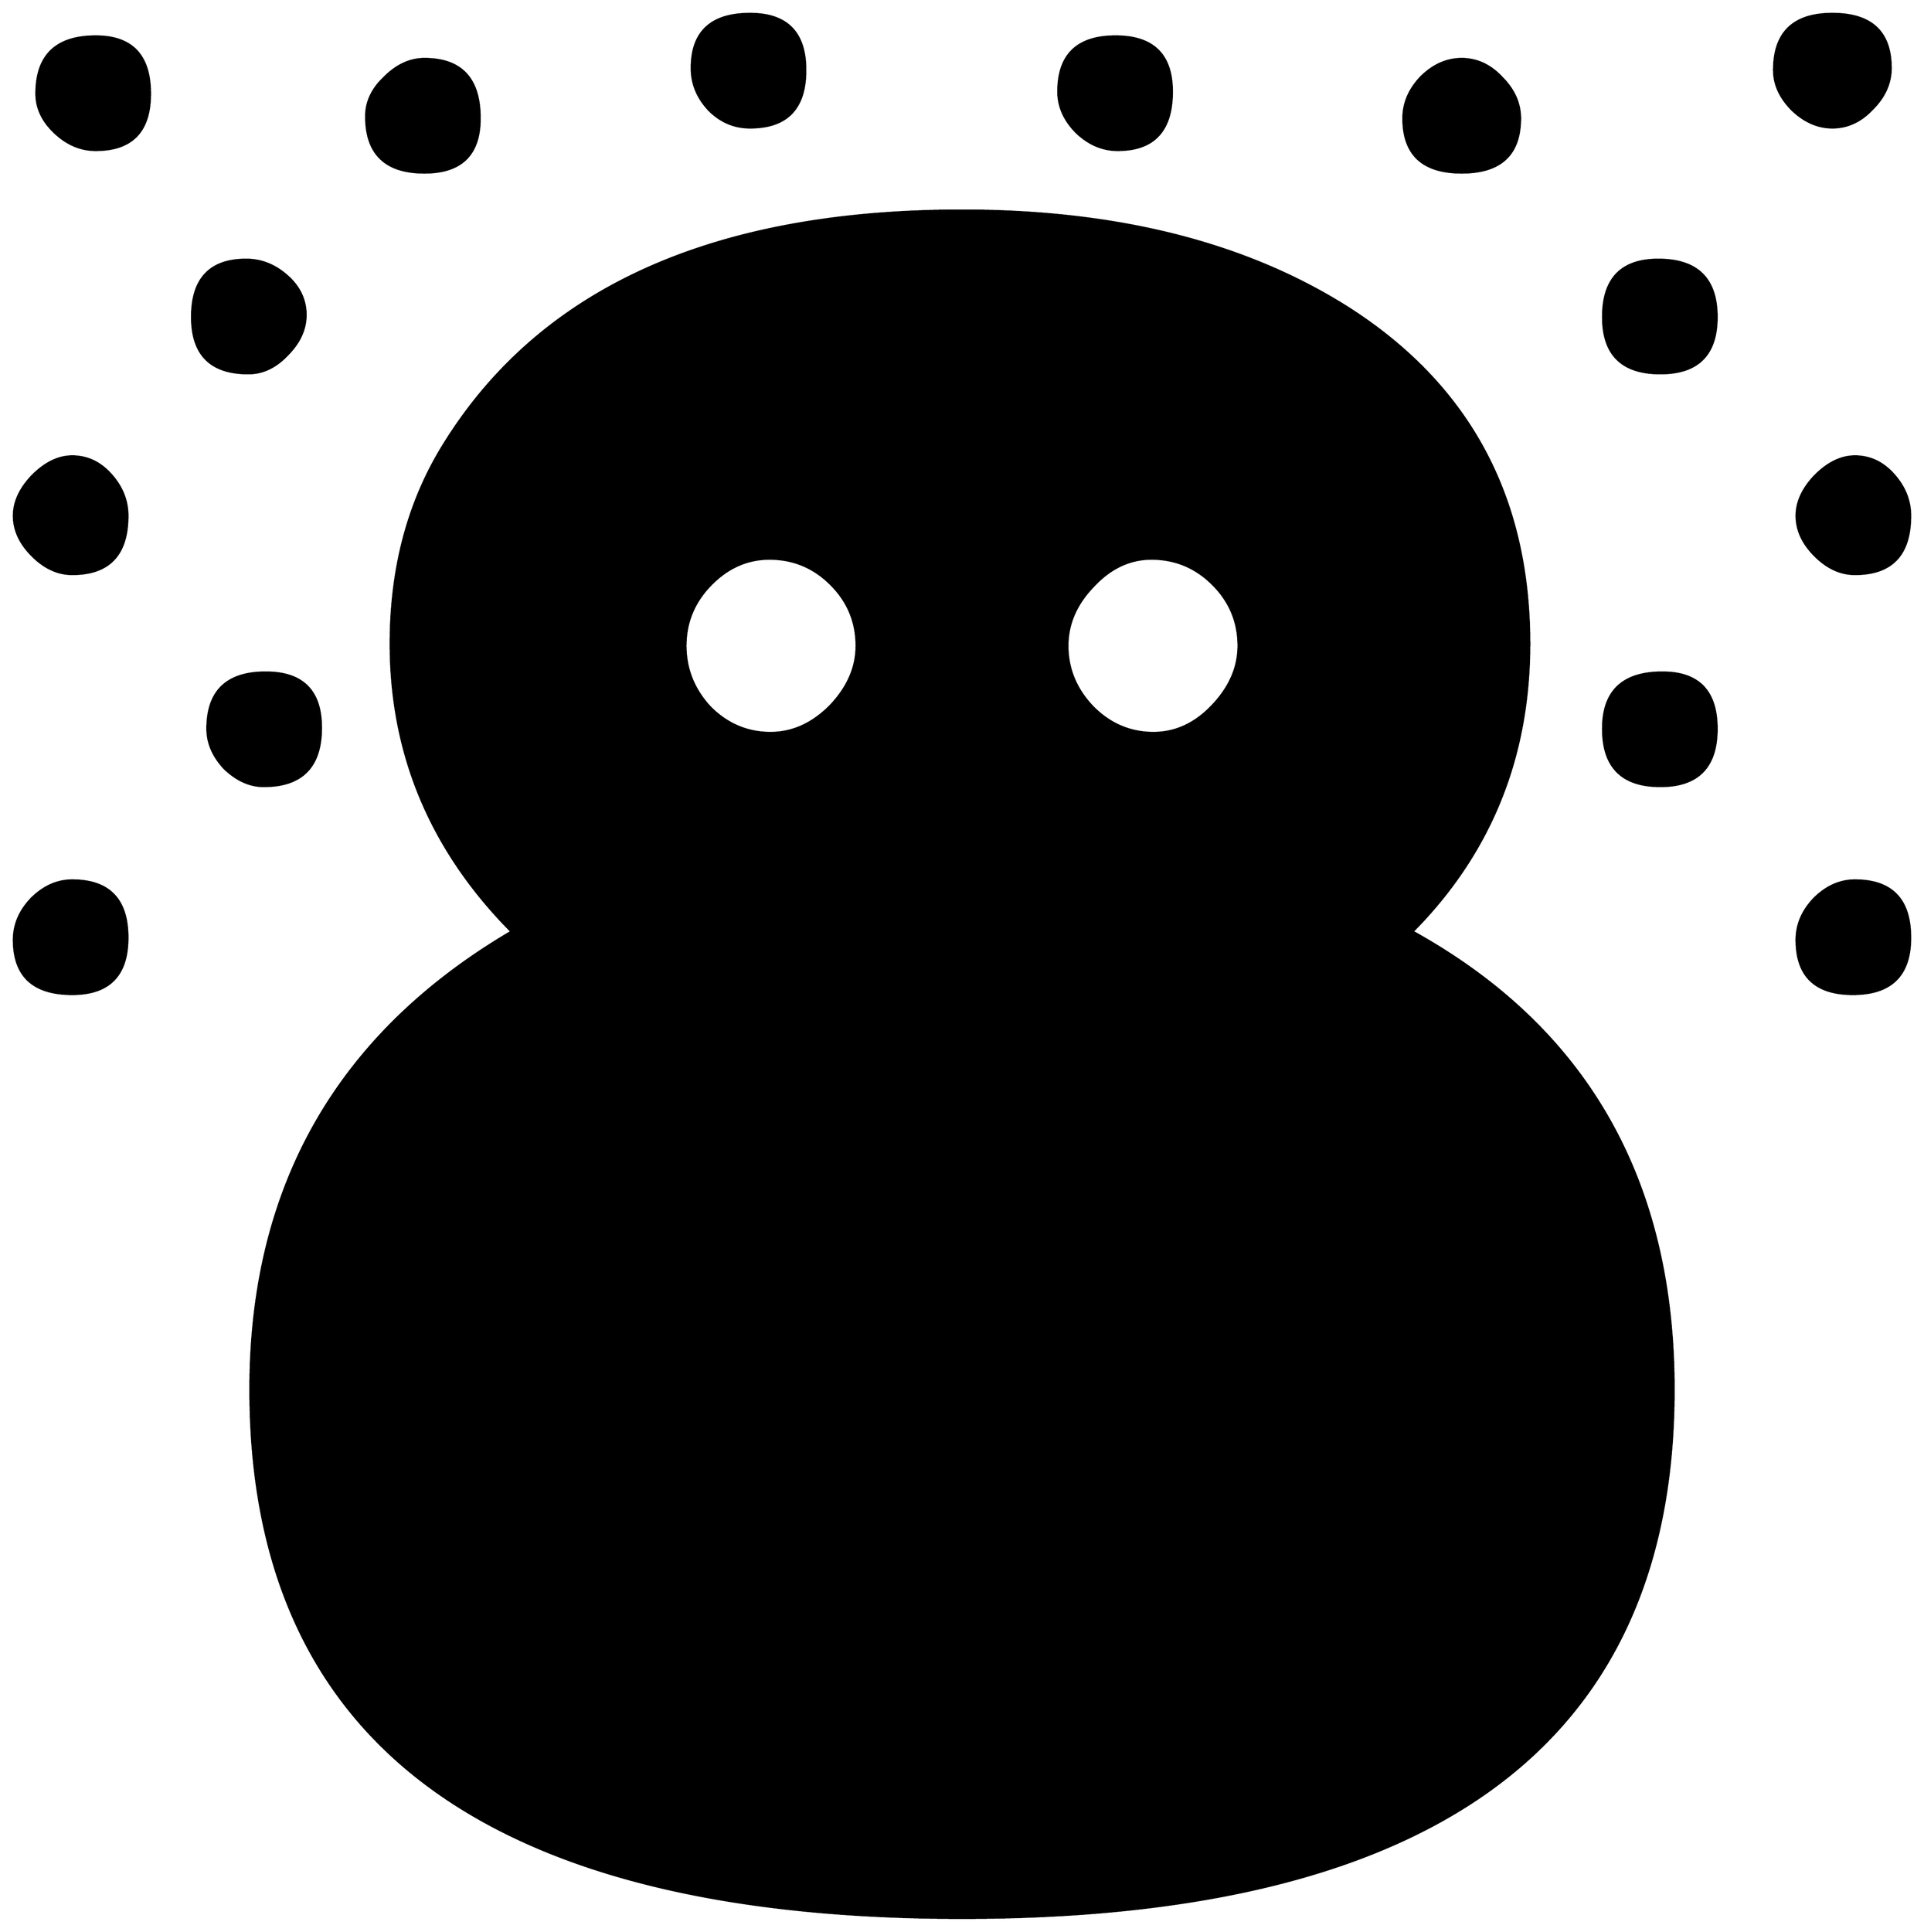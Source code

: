 


\begin{tikzpicture}[y=0.80pt, x=0.80pt, yscale=-1.0, xscale=1.0, inner sep=0pt, outer sep=0pt]
\begin{scope}[shift={(100.0,1696.0)},nonzero rule]
  \path[draw=.,fill=.,line width=1.600pt] (1931.0,-1449.0) ..
    controls (1931.0,-1434.333) and (1925.0,-1421.0) ..
    (1913.0,-1409.0) .. controls (1901.667,-1397.0) and
    (1888.667,-1391.0) .. (1874.0,-1391.0) .. controls
    (1860.0,-1391.0) and (1847.0,-1396.667) .. (1835.0,-1408.0) ..
    controls (1823.0,-1420.0) and (1817.0,-1433.0) ..
    (1817.0,-1447.0) .. controls (1817.0,-1483.667) and
    (1836.0,-1502.0) .. (1874.0,-1502.0) .. controls
    (1912.0,-1502.0) and (1931.0,-1484.333) .. (1931.0,-1449.0) --
    cycle(1569.0,-1400.0) .. controls (1569.0,-1364.667) and
    (1550.0,-1347.0) .. (1512.0,-1347.0) .. controls
    (1474.0,-1347.0) and (1455.0,-1364.667) .. (1455.0,-1400.0) ..
    controls (1455.0,-1414.667) and (1460.667,-1428.0) ..
    (1472.0,-1440.0) .. controls (1484.0,-1452.0) and
    (1497.333,-1458.0) .. (1512.0,-1458.0) .. controls
    (1526.667,-1458.0) and (1539.667,-1452.0) .. (1551.0,-1440.0) ..
    controls (1563.0,-1428.0) and (1569.0,-1414.667) ..
    (1569.0,-1400.0) -- cycle(1761.0,-1206.0) .. controls
    (1761.0,-1169.333) and (1742.667,-1151.0) .. (1706.0,-1151.0) ..
    controls (1668.667,-1151.0) and (1650.0,-1169.333) ..
    (1650.0,-1206.0) .. controls (1650.0,-1243.333) and
    (1668.0,-1262.0) .. (1704.0,-1262.0) .. controls
    (1742.0,-1262.0) and (1761.0,-1243.333) .. (1761.0,-1206.0) --
    cycle(1950.0,-1012.0) .. controls (1950.0,-974.0) and
    (1932.0,-955.0) .. (1896.0,-955.0) .. controls
    (1882.0,-955.0) and (1869.0,-961.0) .. (1857.0,-973.0) ..
    controls (1845.0,-985.0) and (1839.0,-998.0) ..
    (1839.0,-1012.0) .. controls (1839.0,-1025.333) and
    (1845.0,-1038.333) .. (1857.0,-1051.0) .. controls
    (1869.667,-1063.667) and (1882.667,-1070.0) .. (1896.0,-1070.0) ..
    controls (1910.667,-1070.0) and (1923.333,-1064.0) ..
    (1934.0,-1052.0) .. controls (1944.667,-1040.0) and
    (1950.0,-1026.667) .. (1950.0,-1012.0) --
    cycle(1229.0,-1426.0) .. controls (1229.0,-1388.0) and
    (1211.333,-1369.0) .. (1176.0,-1369.0) .. controls
    (1161.333,-1369.0) and (1148.0,-1374.667) .. (1136.0,-1386.0) ..
    controls (1124.0,-1398.0) and (1118.0,-1411.333) ..
    (1118.0,-1426.0) .. controls (1118.0,-1462.0) and
    (1136.667,-1480.0) .. (1174.0,-1480.0) .. controls
    (1210.667,-1480.0) and (1229.0,-1462.0) .. (1229.0,-1426.0) --
    cycle(1761.0,-804.0) .. controls (1761.0,-766.667) and
    (1742.667,-748.0) .. (1706.0,-748.0) .. controls
    (1668.667,-748.0) and (1650.0,-766.667) .. (1650.0,-804.0) ..
    controls (1650.0,-840.667) and (1669.333,-859.0) ..
    (1708.0,-859.0) .. controls (1743.333,-859.0) and
    (1761.0,-840.667) .. (1761.0,-804.0) -- cycle(1950.0,-600.0)
    .. controls (1950.0,-563.333) and (1931.333,-545.0) ..
    (1894.0,-545.0) .. controls (1857.333,-545.0) and
    (1839.0,-562.667) .. (1839.0,-598.0) .. controls
    (1839.0,-612.667) and (1844.667,-626.0) .. (1856.0,-638.0) ..
    controls (1868.0,-650.0) and (1881.333,-656.0) ..
    (1896.0,-656.0) .. controls (1932.0,-656.0) and
    (1950.0,-637.333) .. (1950.0,-600.0) -- cycle(871.0,-1447.0)
    .. controls (871.0,-1409.667) and (853.0,-1391.0) ..
    (817.0,-1391.0) .. controls (801.667,-1391.0) and
    (788.333,-1396.667) .. (777.0,-1408.0) .. controls
    (765.667,-1420.0) and (760.0,-1433.667) .. (760.0,-1449.0) ..
    controls (760.0,-1484.333) and (779.0,-1502.0) ..
    (817.0,-1502.0) .. controls (853.0,-1502.0) and
    (871.0,-1483.667) .. (871.0,-1447.0) -- cycle(553.0,-1400.0)
    .. controls (553.0,-1364.667) and (535.0,-1347.0) ..
    (499.0,-1347.0) .. controls (461.0,-1347.0) and
    (442.0,-1365.333) .. (442.0,-1402.0) .. controls
    (442.0,-1416.0) and (448.0,-1428.667) .. (460.0,-1440.0) ..
    controls (472.0,-1452.0) and (485.0,-1458.0) ..
    (499.0,-1458.0) .. controls (535.0,-1458.0) and
    (553.0,-1438.667) .. (553.0,-1400.0) -- cycle(231.0,-1424.0)
    .. controls (231.0,-1387.333) and (213.333,-1369.0) ..
    (178.0,-1369.0) .. controls (163.333,-1369.0) and
    (150.0,-1374.667) .. (138.0,-1386.0) .. controls
    (126.0,-1397.333) and (120.0,-1410.0) .. (120.0,-1424.0) ..
    controls (120.0,-1461.333) and (139.333,-1480.0) ..
    (178.0,-1480.0) .. controls (213.333,-1480.0) and
    (231.0,-1461.333) .. (231.0,-1424.0) -- cycle(383.0,-1208.0)
    .. controls (383.0,-1194.0) and (377.0,-1181.0) ..
    (365.0,-1169.0) .. controls (353.667,-1157.0) and
    (341.0,-1151.0) .. (327.0,-1151.0) .. controls
    (290.333,-1151.0) and (272.0,-1169.333) .. (272.0,-1206.0) ..
    controls (272.0,-1243.333) and (289.667,-1262.0) ..
    (325.0,-1262.0) .. controls (339.667,-1262.0) and
    (353.0,-1256.667) .. (365.0,-1246.0) .. controls
    (377.0,-1235.333) and (383.0,-1222.667) .. (383.0,-1208.0) --
    cycle(1719.0,-159.0) .. controls (1719.0,185.0) and
    (1487.333,357.0) .. (1024.0,357.0) .. controls (560.667,357.0)
    and (329.0,185.0) .. (329.0,-159.0) .. controls
    (329.0,-357.0) and (414.0,-506.0) .. (584.0,-606.0) ..
    controls (505.333,-685.333) and (466.0,-779.0) .. (466.0,-887.0)
    .. controls (466.0,-960.333) and (483.0,-1024.667) ..
    (517.0,-1080.0) .. controls (611.0,-1233.333) and
    (780.0,-1310.0) .. (1024.0,-1310.0) .. controls
    (1175.333,-1310.0) and (1301.0,-1278.333) .. (1401.0,-1215.0) ..
    controls (1519.0,-1139.667) and (1578.0,-1030.333) ..
    (1578.0,-887.0) .. controls (1578.0,-776.333) and
    (1540.0,-682.667) .. (1464.0,-606.0) .. controls
    (1634.0,-512.0) and (1719.0,-363.0) .. (1719.0,-159.0) --
    cycle(209.0,-1012.0) .. controls (209.0,-974.0) and
    (191.0,-955.0) .. (155.0,-955.0) .. controls (141.0,-955.0)
    and (128.0,-961.0) .. (116.0,-973.0) .. controls
    (104.0,-985.0) and (98.0,-998.0) .. (98.0,-1012.0) ..
    controls (98.0,-1025.333) and (104.0,-1038.333) ..
    (116.0,-1051.0) .. controls (128.667,-1063.667) and
    (141.667,-1070.0) .. (155.0,-1070.0) .. controls
    (169.667,-1070.0) and (182.333,-1064.0) .. (193.0,-1052.0) ..
    controls (203.667,-1040.0) and (209.0,-1026.667) ..
    (209.0,-1012.0) -- cycle(398.0,-805.0) .. controls
    (398.0,-767.0) and (379.333,-748.0) .. (342.0,-748.0) ..
    controls (328.667,-748.0) and (316.0,-753.667) .. (304.0,-765.0)
    .. controls (292.667,-777.0) and (287.0,-790.0) ..
    (287.0,-804.0) .. controls (287.0,-840.667) and (306.0,-859.0)
    .. (344.0,-859.0) .. controls (380.0,-859.0) and
    (398.0,-841.0) .. (398.0,-805.0) -- cycle(209.0,-600.0) ..
    controls (209.0,-563.333) and (191.0,-545.0) .. (155.0,-545.0)
    .. controls (117.0,-545.0) and (98.0,-562.667) ..
    (98.0,-598.0) .. controls (98.0,-612.667) and (103.667,-626.0)
    .. (115.0,-638.0) .. controls (127.0,-650.0) and
    (140.333,-656.0) .. (155.0,-656.0) .. controls (191.0,-656.0)
    and (209.0,-637.333) .. (209.0,-600.0) -- cycle(1294.0,-885.0)
    .. controls (1294.0,-908.333) and (1285.667,-928.333) ..
    (1269.0,-945.0) .. controls (1252.333,-961.667) and
    (1232.333,-970.0) .. (1209.0,-970.0) .. controls
    (1187.667,-970.0) and (1168.667,-961.0) .. (1152.0,-943.0) ..
    controls (1135.333,-925.667) and (1127.0,-906.333) ..
    (1127.0,-885.0) .. controls (1127.0,-862.333) and
    (1135.333,-842.333) .. (1152.0,-825.0) .. controls
    (1168.667,-808.333) and (1188.333,-800.0) .. (1211.0,-800.0) ..
    controls (1232.333,-800.0) and (1251.333,-808.667) ..
    (1268.0,-826.0) .. controls (1285.333,-844.0) and
    (1294.0,-863.667) .. (1294.0,-885.0) -- cycle(921.0,-885.0) ..
    controls (921.0,-908.333) and (912.667,-928.333) .. (896.0,-945.0)
    .. controls (879.333,-961.667) and (859.333,-970.0) ..
    (836.0,-970.0) .. controls (814.0,-970.0) and (794.667,-961.333)
    .. (778.0,-944.0) .. controls (762.0,-927.333) and
    (754.0,-907.667) .. (754.0,-885.0) .. controls (754.0,-862.333)
    and (762.0,-842.333) .. (778.0,-825.0) .. controls
    (794.667,-808.333) and (814.333,-800.0) .. (837.0,-800.0) ..
    controls (858.333,-800.0) and (877.667,-808.667) .. (895.0,-826.0)
    .. controls (912.333,-844.0) and (921.0,-863.667) ..
    (921.0,-885.0) -- cycle;
\end{scope}

\end{tikzpicture}

